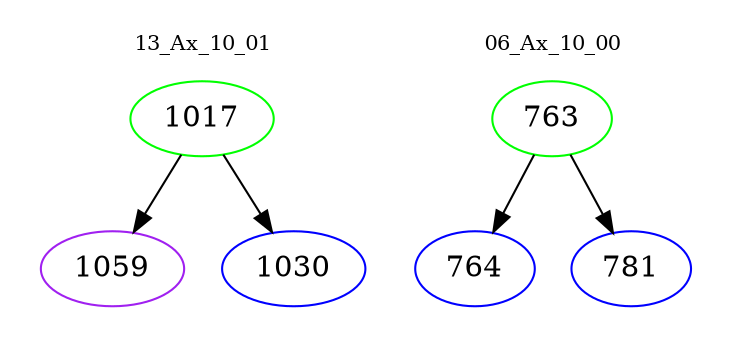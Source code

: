 digraph{
subgraph cluster_0 {
color = white
label = "13_Ax_10_01";
fontsize=10;
T0_1017 [label="1017", color="green"]
T0_1017 -> T0_1059 [color="black"]
T0_1059 [label="1059", color="purple"]
T0_1017 -> T0_1030 [color="black"]
T0_1030 [label="1030", color="blue"]
}
subgraph cluster_1 {
color = white
label = "06_Ax_10_00";
fontsize=10;
T1_763 [label="763", color="green"]
T1_763 -> T1_764 [color="black"]
T1_764 [label="764", color="blue"]
T1_763 -> T1_781 [color="black"]
T1_781 [label="781", color="blue"]
}
}
